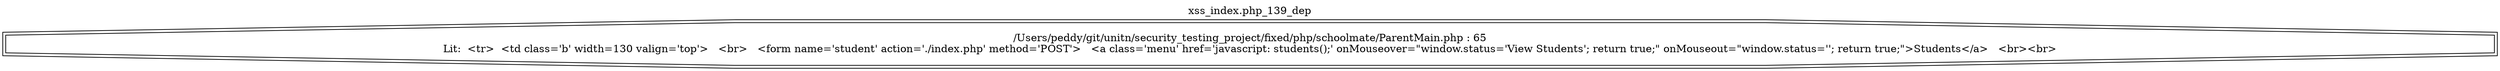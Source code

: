 digraph cfg {
  label="xss_index.php_139_dep";
  labelloc=t;
  n1 [shape=doubleoctagon, label="/Users/peddy/git/unitn/security_testing_project/fixed/php/schoolmate/ParentMain.php : 65\nLit:  <tr>  <td class='b' width=130 valign='top'>   <br>   <form name='student' action='./index.php' method='POST'>   <a class='menu' href='javascript: students();' onMouseover=\"window.status='View Students'; return true;\" onMouseout=\"window.status=''; return true;\">Students</a>   <br><br>\n"];
}
